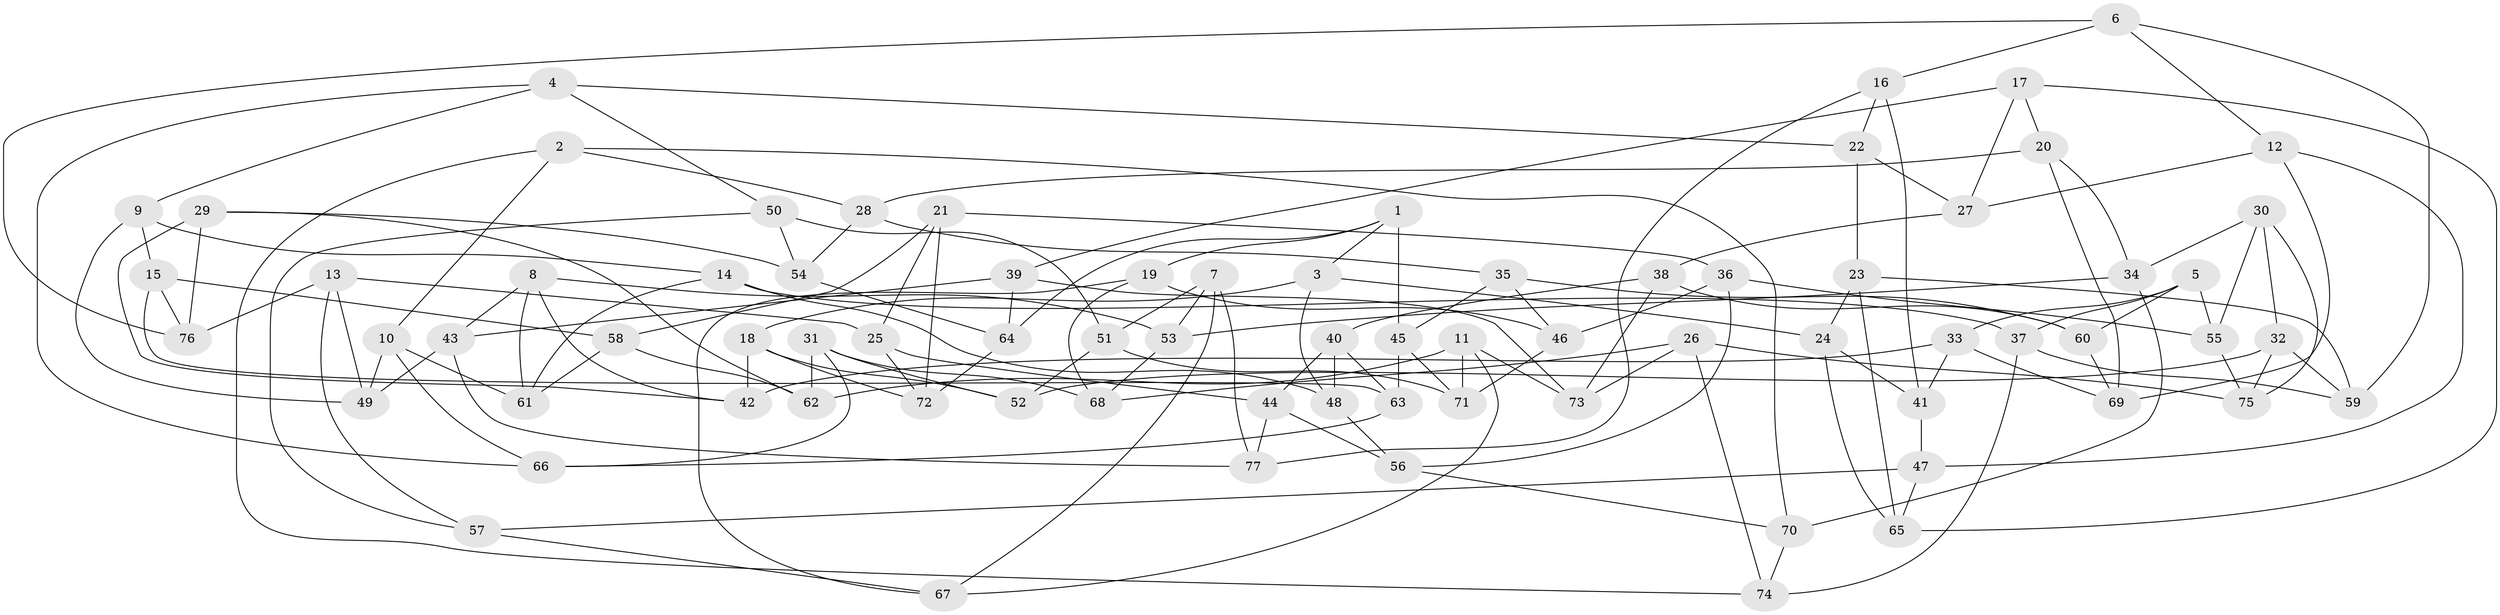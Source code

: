 // Generated by graph-tools (version 1.1) at 2025/50/03/09/25 03:50:52]
// undirected, 77 vertices, 154 edges
graph export_dot {
graph [start="1"]
  node [color=gray90,style=filled];
  1;
  2;
  3;
  4;
  5;
  6;
  7;
  8;
  9;
  10;
  11;
  12;
  13;
  14;
  15;
  16;
  17;
  18;
  19;
  20;
  21;
  22;
  23;
  24;
  25;
  26;
  27;
  28;
  29;
  30;
  31;
  32;
  33;
  34;
  35;
  36;
  37;
  38;
  39;
  40;
  41;
  42;
  43;
  44;
  45;
  46;
  47;
  48;
  49;
  50;
  51;
  52;
  53;
  54;
  55;
  56;
  57;
  58;
  59;
  60;
  61;
  62;
  63;
  64;
  65;
  66;
  67;
  68;
  69;
  70;
  71;
  72;
  73;
  74;
  75;
  76;
  77;
  1 -- 3;
  1 -- 64;
  1 -- 45;
  1 -- 19;
  2 -- 74;
  2 -- 70;
  2 -- 28;
  2 -- 10;
  3 -- 18;
  3 -- 24;
  3 -- 48;
  4 -- 66;
  4 -- 22;
  4 -- 9;
  4 -- 50;
  5 -- 55;
  5 -- 37;
  5 -- 33;
  5 -- 60;
  6 -- 12;
  6 -- 16;
  6 -- 76;
  6 -- 59;
  7 -- 53;
  7 -- 51;
  7 -- 67;
  7 -- 77;
  8 -- 53;
  8 -- 42;
  8 -- 61;
  8 -- 43;
  9 -- 15;
  9 -- 49;
  9 -- 14;
  10 -- 49;
  10 -- 66;
  10 -- 61;
  11 -- 71;
  11 -- 67;
  11 -- 73;
  11 -- 62;
  12 -- 47;
  12 -- 69;
  12 -- 27;
  13 -- 57;
  13 -- 49;
  13 -- 76;
  13 -- 25;
  14 -- 61;
  14 -- 48;
  14 -- 37;
  15 -- 58;
  15 -- 63;
  15 -- 76;
  16 -- 77;
  16 -- 22;
  16 -- 41;
  17 -- 65;
  17 -- 20;
  17 -- 39;
  17 -- 27;
  18 -- 52;
  18 -- 42;
  18 -- 72;
  19 -- 68;
  19 -- 46;
  19 -- 67;
  20 -- 34;
  20 -- 28;
  20 -- 69;
  21 -- 72;
  21 -- 25;
  21 -- 58;
  21 -- 36;
  22 -- 23;
  22 -- 27;
  23 -- 65;
  23 -- 59;
  23 -- 24;
  24 -- 65;
  24 -- 41;
  25 -- 44;
  25 -- 72;
  26 -- 73;
  26 -- 68;
  26 -- 74;
  26 -- 75;
  27 -- 38;
  28 -- 35;
  28 -- 54;
  29 -- 62;
  29 -- 42;
  29 -- 76;
  29 -- 54;
  30 -- 34;
  30 -- 55;
  30 -- 32;
  30 -- 75;
  31 -- 68;
  31 -- 52;
  31 -- 66;
  31 -- 62;
  32 -- 52;
  32 -- 59;
  32 -- 75;
  33 -- 41;
  33 -- 69;
  33 -- 42;
  34 -- 70;
  34 -- 53;
  35 -- 60;
  35 -- 46;
  35 -- 45;
  36 -- 56;
  36 -- 55;
  36 -- 46;
  37 -- 59;
  37 -- 74;
  38 -- 60;
  38 -- 73;
  38 -- 40;
  39 -- 73;
  39 -- 43;
  39 -- 64;
  40 -- 44;
  40 -- 63;
  40 -- 48;
  41 -- 47;
  43 -- 77;
  43 -- 49;
  44 -- 56;
  44 -- 77;
  45 -- 71;
  45 -- 63;
  46 -- 71;
  47 -- 57;
  47 -- 65;
  48 -- 56;
  50 -- 54;
  50 -- 51;
  50 -- 57;
  51 -- 52;
  51 -- 71;
  53 -- 68;
  54 -- 64;
  55 -- 75;
  56 -- 70;
  57 -- 67;
  58 -- 62;
  58 -- 61;
  60 -- 69;
  63 -- 66;
  64 -- 72;
  70 -- 74;
}
